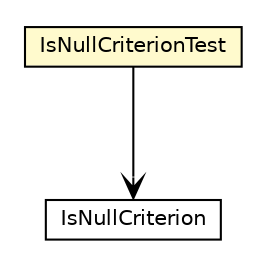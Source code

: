 #!/usr/local/bin/dot
#
# Class diagram 
# Generated by UMLGraph version R5_6_6-8-g8d7759 (http://www.umlgraph.org/)
#

digraph G {
	edge [fontname="Helvetica",fontsize=10,labelfontname="Helvetica",labelfontsize=10];
	node [fontname="Helvetica",fontsize=10,shape=plaintext];
	nodesep=0.25;
	ranksep=0.5;
	// org.dayatang.domain.internal.IsNullCriterionTest
	c28895 [label=<<table title="org.dayatang.domain.internal.IsNullCriterionTest" border="0" cellborder="1" cellspacing="0" cellpadding="2" port="p" bgcolor="lemonChiffon" href="./IsNullCriterionTest.html">
		<tr><td><table border="0" cellspacing="0" cellpadding="1">
<tr><td align="center" balign="center"> IsNullCriterionTest </td></tr>
		</table></td></tr>
		</table>>, URL="./IsNullCriterionTest.html", fontname="Helvetica", fontcolor="black", fontsize=10.0];
	// org.dayatang.domain.internal.IsNullCriterionTest NAVASSOC org.dayatang.domain.internal.IsNullCriterion
	c28895:p -> c29038:p [taillabel="", label=" "headlabel="", fontname="Helvetica", fontcolor="black", fontsize=10.0, color="black", arrowhead=open];
	// org.dayatang.domain.internal.IsNullCriterion
	c29038 [label=<<table title="org.dayatang.domain.internal.IsNullCriterion" border="0" cellborder="1" cellspacing="0" cellpadding="2" port="p" href="http://java.sun.com/j2se/1.4.2/docs/api/org/dayatang/domain/internal/IsNullCriterion.html">
		<tr><td><table border="0" cellspacing="0" cellpadding="1">
<tr><td align="center" balign="center"> IsNullCriterion </td></tr>
		</table></td></tr>
		</table>>, URL="http://java.sun.com/j2se/1.4.2/docs/api/org/dayatang/domain/internal/IsNullCriterion.html", fontname="Helvetica", fontcolor="black", fontsize=10.0];
}


